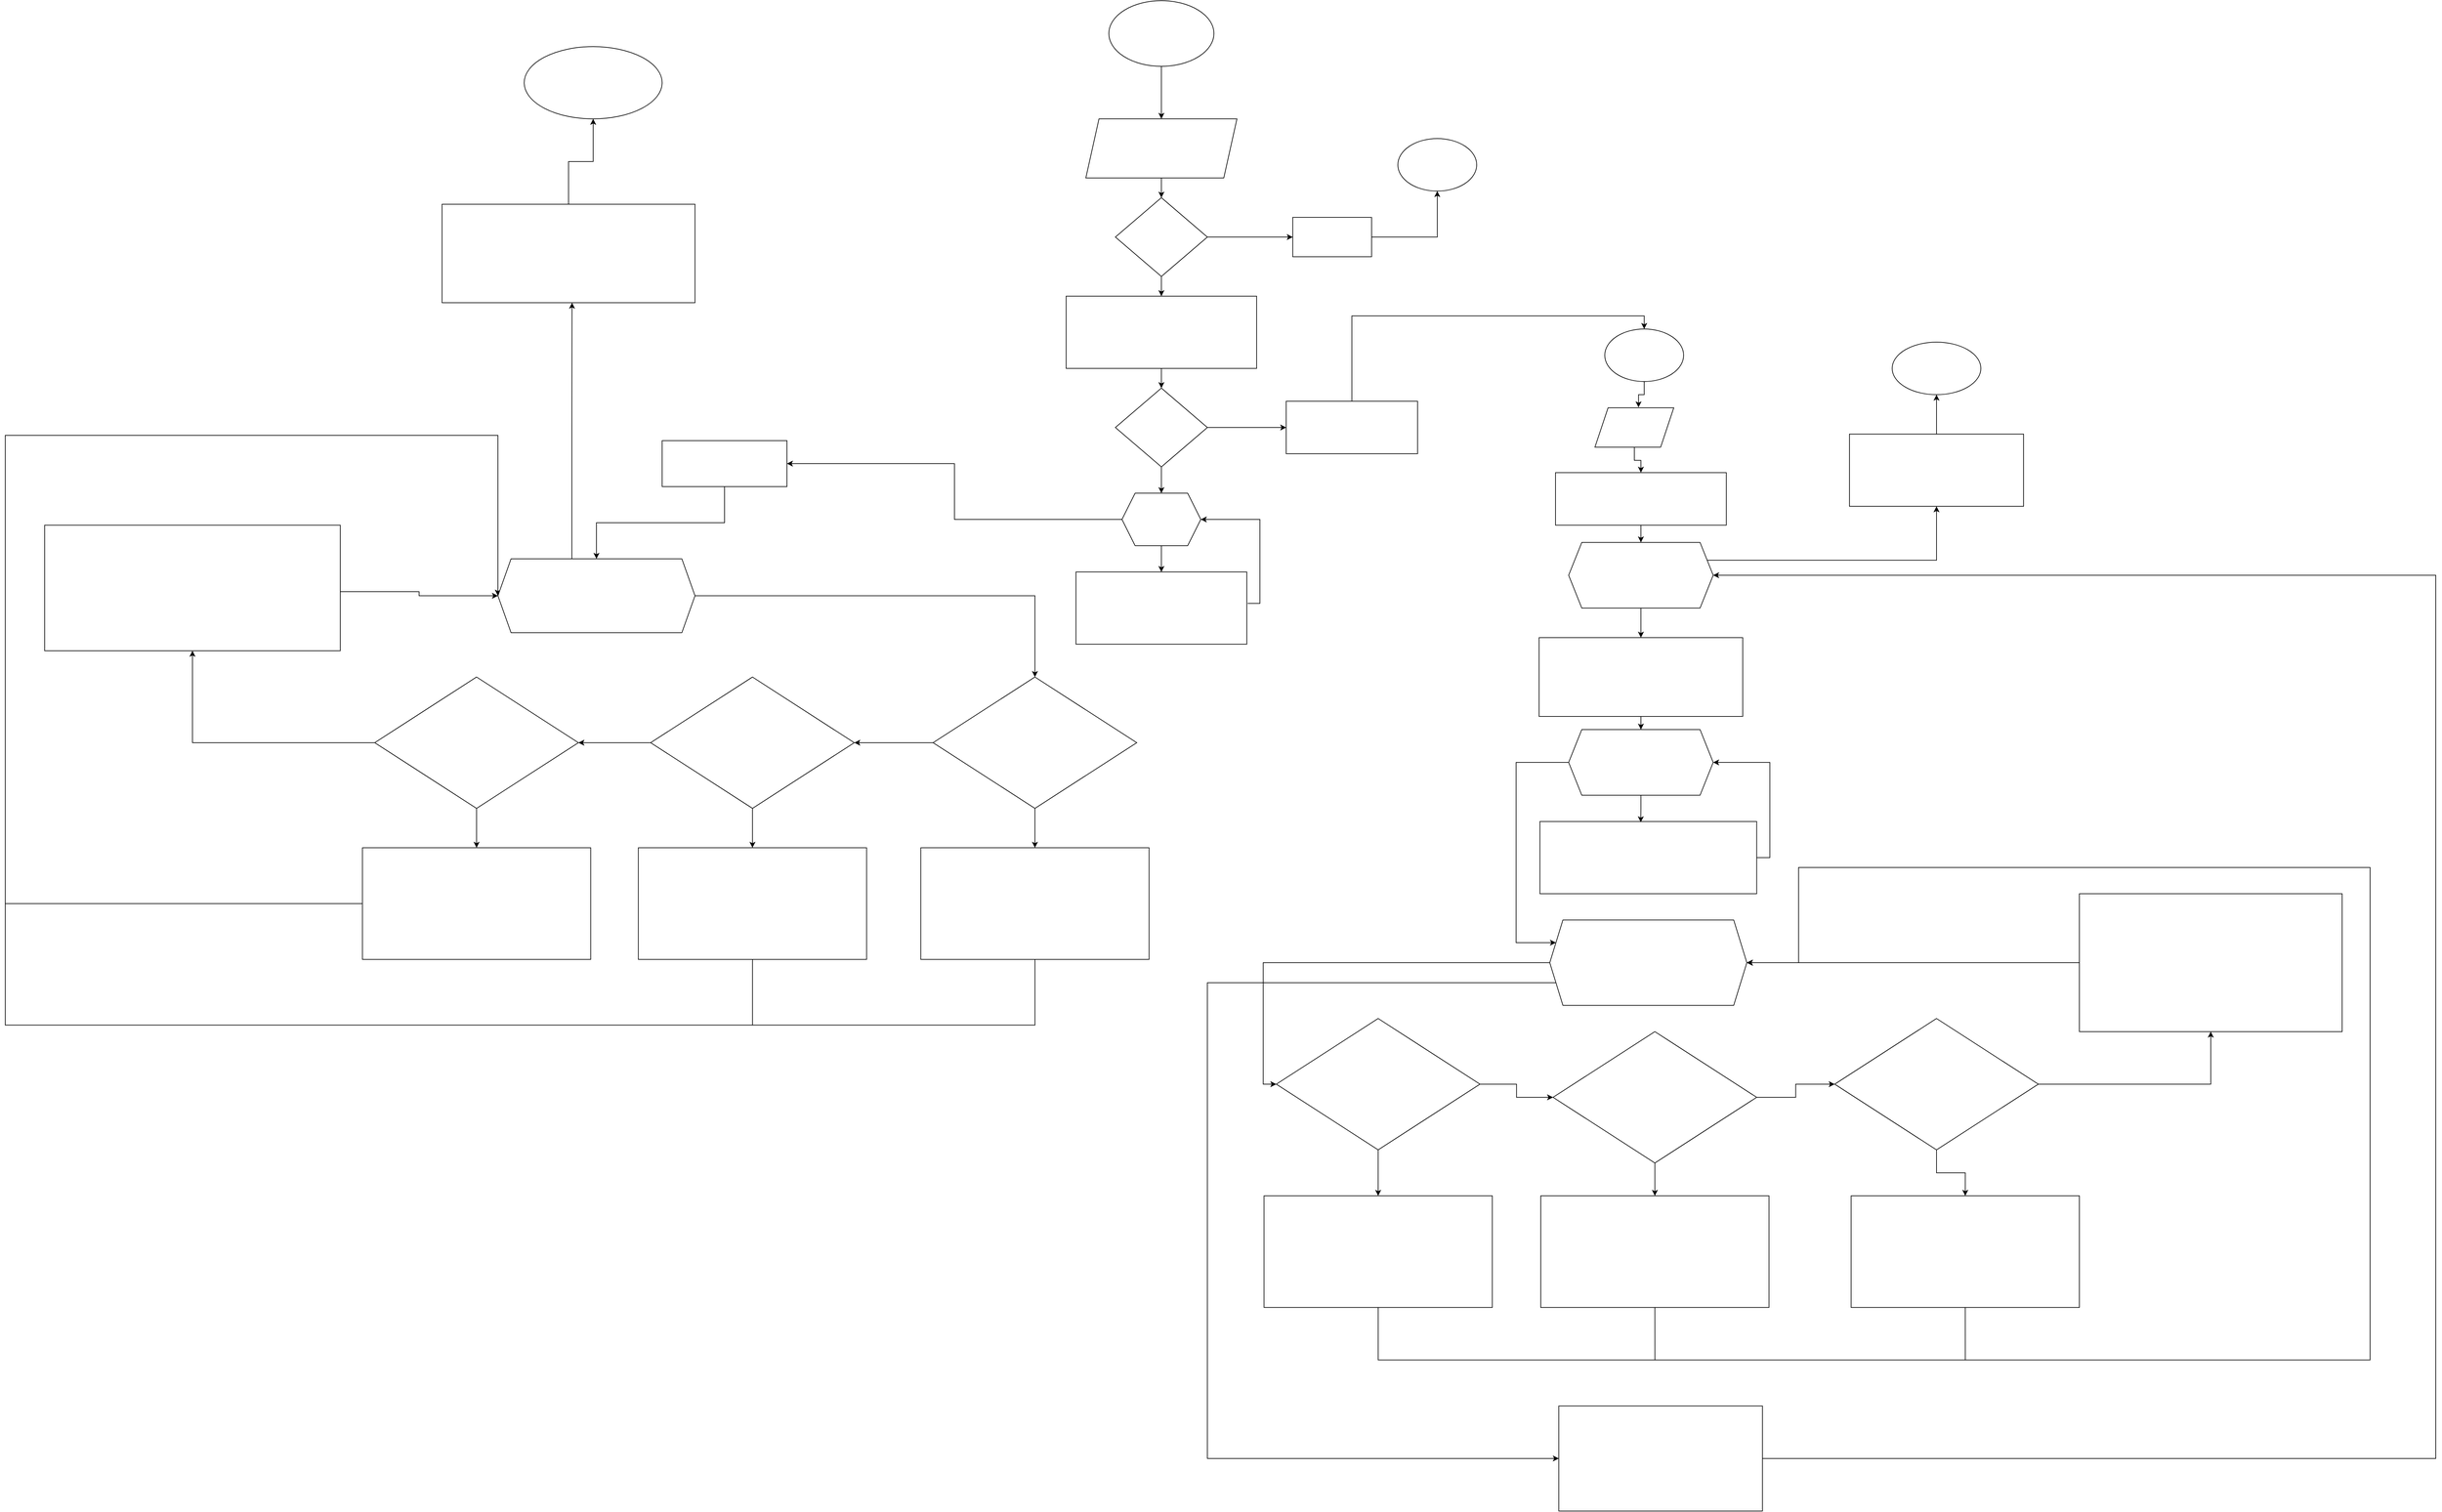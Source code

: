 <mxfile version="20.5.3" type="embed"><diagram id="Ll_qivSYwSle0fyhaXuh" name="Сторінка-1"><mxGraphModel dx="3422" dy="1571" grid="1" gridSize="10" guides="1" tooltips="1" connect="1" arrows="1" fold="1" page="0" pageScale="1" pageWidth="827" pageHeight="1169" background="none" math="0" shadow="0"><root><mxCell id="0"/><mxCell id="1" parent="0"/><mxCell id="2" style="edgeStyle=orthogonalEdgeStyle;rounded=0;orthogonalLoop=1;jettySize=auto;html=1;entryX=0.5;entryY=0;entryDx=0;entryDy=0;labelBackgroundColor=none;fontColor=#FFFFFF;fontFamily=Times New Roman;fontSize=13;" edge="1" parent="1" source="3" target="5"><mxGeometry relative="1" as="geometry"/></mxCell><mxCell id="3" value="Початок" style="ellipse;whiteSpace=wrap;html=1;labelBackgroundColor=none;fontColor=#FFFFFF;fontFamily=Times New Roman;fontSize=13;" vertex="1" parent="1"><mxGeometry x="90" y="-320" width="160" height="100" as="geometry"/></mxCell><mxCell id="4" style="edgeStyle=orthogonalEdgeStyle;rounded=0;orthogonalLoop=1;jettySize=auto;html=1;entryX=0.5;entryY=0;entryDx=0;entryDy=0;labelBackgroundColor=none;fontColor=#FFFFFF;fontFamily=Times New Roman;fontSize=13;" edge="1" parent="1" source="5" target="8"><mxGeometry relative="1" as="geometry"/></mxCell><mxCell id="5" value="&lt;div style=&quot;font-size: 13px;&quot;&gt;&lt;div style=&quot;font-size: 13px;&quot;&gt;Введення:&lt;/div&gt;&lt;div style=&quot;font-size: 13px;&quot;&gt;Object object&lt;/div&gt;&lt;/div&gt;" style="shape=parallelogram;perimeter=parallelogramPerimeter;whiteSpace=wrap;html=1;fixedSize=1;labelBackgroundColor=none;fontColor=#FFFFFF;fontFamily=Times New Roman;fontSize=13;" vertex="1" parent="1"><mxGeometry x="55" y="-140" width="230" height="90" as="geometry"/></mxCell><mxCell id="6" style="edgeStyle=orthogonalEdgeStyle;rounded=0;orthogonalLoop=1;jettySize=auto;html=1;entryX=0.5;entryY=0;entryDx=0;entryDy=0;labelBackgroundColor=none;fontColor=#FFFFFF;fontFamily=Times New Roman;fontSize=13;" edge="1" parent="1" source="8" target="13"><mxGeometry relative="1" as="geometry"/></mxCell><mxCell id="7" style="edgeStyle=orthogonalEdgeStyle;rounded=0;orthogonalLoop=1;jettySize=auto;html=1;entryX=0;entryY=0.5;entryDx=0;entryDy=0;labelBackgroundColor=none;fontColor=#FFFFFF;fontFamily=Times New Roman;fontSize=13;" edge="1" parent="1" source="8" target="10"><mxGeometry relative="1" as="geometry"/></mxCell><mxCell id="8" value="&lt;div style=&quot;font-size: 13px;&quot;&gt;&lt;div style=&quot;font-size: 13px;&quot;&gt;object == null&lt;/div&gt;&lt;/div&gt;" style="rhombus;whiteSpace=wrap;html=1;labelBackgroundColor=none;fontColor=#FFFFFF;fontFamily=Times New Roman;fontSize=13;" vertex="1" parent="1"><mxGeometry x="100" y="-20" width="140" height="120" as="geometry"/></mxCell><mxCell id="9" style="edgeStyle=orthogonalEdgeStyle;rounded=0;orthogonalLoop=1;jettySize=auto;html=1;entryX=0.5;entryY=1;entryDx=0;entryDy=0;labelBackgroundColor=none;fontColor=#FFFFFF;fontFamily=Times New Roman;fontSize=13;" edge="1" parent="1" source="10" target="11"><mxGeometry relative="1" as="geometry"/></mxCell><mxCell id="10" value="return null;" style="rounded=0;whiteSpace=wrap;html=1;labelBackgroundColor=none;fontColor=#FFFFFF;fontFamily=Times New Roman;fontSize=13;" vertex="1" parent="1"><mxGeometry x="370" y="10" width="120" height="60" as="geometry"/></mxCell><mxCell id="11" value="Кінець" style="ellipse;whiteSpace=wrap;html=1;labelBackgroundColor=none;fontColor=#FFFFFF;fontFamily=Times New Roman;fontSize=13;" vertex="1" parent="1"><mxGeometry x="530" y="-110" width="120" height="80" as="geometry"/></mxCell><mxCell id="12" style="edgeStyle=orthogonalEdgeStyle;rounded=0;orthogonalLoop=1;jettySize=auto;html=1;entryX=0.5;entryY=0;entryDx=0;entryDy=0;labelBackgroundColor=none;fontColor=#FFFFFF;fontFamily=Times New Roman;fontSize=13;" edge="1" parent="1" source="13" target="16"><mxGeometry relative="1" as="geometry"/></mxCell><mxCell id="13" value="&lt;div style=&quot;font-size: 13px;&quot;&gt;&lt;div style=&quot;font-size: 13px;&quot;&gt;Class&amp;lt;?&amp;gt; c = object.getClass();&lt;span style=&quot;font-size: 13px;&quot;&gt;&lt;br style=&quot;font-size: 13px;&quot;&gt;&lt;/span&gt;Field[] fields = c.getDeclaredFields()&lt;span style=&quot;font-size: 13px;&quot;&gt;;&lt;/span&gt;&lt;/div&gt;&lt;div style=&quot;font-size: 13px;&quot;&gt;&lt;div style=&quot;font-size: 13px;&quot;&gt;&lt;div style=&quot;font-size: 13px;&quot;&gt;Map&amp;lt;String, Object&amp;gt; map = &lt;span style=&quot;font-size: 13px;&quot;&gt;new &lt;/span&gt;HashMap&amp;lt;&amp;gt;()&lt;span style=&quot;font-size: 13px;&quot;&gt;;&lt;/span&gt;&lt;/div&gt;&lt;div style=&quot;font-size: 13px;&quot;&gt;&lt;div style=&quot;font-size: 13px;&quot;&gt;&lt;div style=&quot;font-size: 13px;&quot;&gt;StringBuilder sb = new StringBuilder()&lt;span style=&quot;font-size: 13px;&quot;&gt;;&lt;/span&gt;&lt;/div&gt;&lt;/div&gt;&lt;/div&gt;&lt;/div&gt;&lt;/div&gt;&lt;/div&gt;" style="rounded=0;whiteSpace=wrap;html=1;labelBackgroundColor=none;fontColor=#FFFFFF;fontFamily=Times New Roman;fontSize=13;" vertex="1" parent="1"><mxGeometry x="25" y="130" width="290" height="110" as="geometry"/></mxCell><mxCell id="14" style="edgeStyle=orthogonalEdgeStyle;rounded=0;orthogonalLoop=1;jettySize=auto;html=1;labelBackgroundColor=none;fontColor=#FFFFFF;fontFamily=Times New Roman;fontSize=13;" edge="1" parent="1" source="16" target="60"><mxGeometry relative="1" as="geometry"/></mxCell><mxCell id="15" style="edgeStyle=orthogonalEdgeStyle;rounded=0;orthogonalLoop=1;jettySize=auto;html=1;entryX=0;entryY=0.5;entryDx=0;entryDy=0;labelBackgroundColor=none;fontColor=#FFFFFF;fontFamily=Times New Roman;fontSize=13;" edge="1" parent="1" source="16" target="18"><mxGeometry relative="1" as="geometry"/></mxCell><mxCell id="16" value="&lt;div style=&quot;font-size: 13px;&quot;&gt;&lt;div style=&quot;font-size: 13px;&quot;&gt;&lt;div style=&quot;font-size: 13px;&quot;&gt;&lt;div style=&quot;font-size: 13px;&quot;&gt;c.isArray()&lt;/div&gt;&lt;/div&gt;&lt;/div&gt;&lt;/div&gt;" style="rhombus;whiteSpace=wrap;html=1;labelBackgroundColor=none;fontColor=#FFFFFF;fontFamily=Times New Roman;fontSize=13;" vertex="1" parent="1"><mxGeometry x="100" y="270" width="140" height="120" as="geometry"/></mxCell><mxCell id="17" style="edgeStyle=orthogonalEdgeStyle;rounded=0;orthogonalLoop=1;jettySize=auto;html=1;entryX=0.5;entryY=0;entryDx=0;entryDy=0;labelBackgroundColor=none;fontColor=#FFFFFF;fontFamily=Times New Roman;fontSize=13;" edge="1" parent="1" source="18" target="19"><mxGeometry relative="1" as="geometry"><Array as="points"><mxPoint x="460" y="160"/><mxPoint x="905" y="160"/></Array></mxGeometry></mxCell><mxCell id="18" value="&lt;div style=&quot;font-size: 13px;&quot;&gt;&lt;div style=&quot;font-size: 13px;&quot;&gt;return &lt;span style=&quot;font-style: italic; font-size: 13px;&quot;&gt;arrayToJSON&lt;/span&gt;(object)&lt;span style=&quot;font-size: 13px;&quot;&gt;;&lt;/span&gt;&lt;/div&gt;&lt;/div&gt;" style="rounded=0;whiteSpace=wrap;html=1;labelBackgroundColor=none;fontColor=#FFFFFF;fontFamily=Times New Roman;fontSize=13;" vertex="1" parent="1"><mxGeometry x="360" y="290" width="200" height="80" as="geometry"/></mxCell><mxCell id="19" value="Початок" style="ellipse;whiteSpace=wrap;html=1;labelBackgroundColor=none;fontColor=#FFFFFF;fontFamily=Times New Roman;fontSize=13;" vertex="1" parent="1"><mxGeometry x="845" y="180" width="120" height="80" as="geometry"/></mxCell><mxCell id="20" style="edgeStyle=orthogonalEdgeStyle;rounded=0;orthogonalLoop=1;jettySize=auto;html=1;entryX=0.5;entryY=0;entryDx=0;entryDy=0;labelBackgroundColor=none;fontColor=#FFFFFF;fontFamily=Times New Roman;fontSize=13;" edge="1" parent="1" source="21" target="23"><mxGeometry relative="1" as="geometry"/></mxCell><mxCell id="21" value="Введення:&lt;br style=&quot;font-size: 13px;&quot;&gt;Object object" style="shape=parallelogram;perimeter=parallelogramPerimeter;whiteSpace=wrap;html=1;fixedSize=1;labelBackgroundColor=none;fontColor=#FFFFFF;fontFamily=Times New Roman;fontSize=13;" vertex="1" parent="1"><mxGeometry x="830" y="300" width="120" height="60" as="geometry"/></mxCell><mxCell id="22" style="edgeStyle=orthogonalEdgeStyle;rounded=0;orthogonalLoop=1;jettySize=auto;html=1;entryX=0.5;entryY=0;entryDx=0;entryDy=0;labelBackgroundColor=none;fontColor=#FFFFFF;fontFamily=Times New Roman;fontSize=13;" edge="1" parent="1" source="23" target="26"><mxGeometry relative="1" as="geometry"/></mxCell><mxCell id="23" value="&lt;div style=&quot;font-size: 13px;&quot;&gt;&lt;div style=&quot;font-size: 13px;&quot;&gt;String s = &quot;&quot;&lt;span style=&quot;font-size: 13px;&quot;&gt;;&lt;br style=&quot;font-size: 13px;&quot;&gt;&lt;/span&gt;String s2 = &lt;span style=&quot;font-size: 13px;&quot;&gt;&quot;&quot;&lt;/span&gt;&lt;span style=&quot;font-size: 13px;&quot;&gt;;&lt;br style=&quot;font-size: 13px;&quot;&gt;&lt;/span&gt;&lt;span style=&quot;font-size: 13px;&quot;&gt;int &lt;/span&gt;length = Array.&lt;span style=&quot;font-style: italic; font-size: 13px;&quot;&gt;getLength&lt;/span&gt;(object)&lt;span style=&quot;font-size: 13px;&quot;&gt;;&lt;/span&gt;&lt;/div&gt;&lt;div style=&quot;font-size: 13px;&quot;&gt;&lt;div style=&quot;font-size: 13px;&quot;&gt;&lt;div style=&quot;font-size: 13px;&quot;&gt;s2 += (&quot;[&quot;)&lt;span style=&quot;font-size: 13px;&quot;&gt;;&lt;/span&gt;&lt;/div&gt;&lt;/div&gt;&lt;/div&gt;&lt;/div&gt;" style="rounded=0;whiteSpace=wrap;html=1;labelBackgroundColor=none;fontColor=#FFFFFF;fontFamily=Times New Roman;fontSize=13;" vertex="1" parent="1"><mxGeometry x="770" y="398.75" width="260" height="80" as="geometry"/></mxCell><mxCell id="24" style="edgeStyle=orthogonalEdgeStyle;rounded=0;orthogonalLoop=1;jettySize=auto;html=1;entryX=0.5;entryY=0;entryDx=0;entryDy=0;labelBackgroundColor=none;fontColor=#FFFFFF;fontFamily=Times New Roman;fontSize=13;" edge="1" parent="1" source="26" target="28"><mxGeometry relative="1" as="geometry"/></mxCell><mxCell id="25" style="edgeStyle=orthogonalEdgeStyle;rounded=0;orthogonalLoop=1;jettySize=auto;html=1;exitX=1;exitY=0.25;exitDx=0;exitDy=0;entryX=0.5;entryY=1;entryDx=0;entryDy=0;labelBackgroundColor=none;fontColor=#FFFFFF;fontFamily=Times New Roman;fontSize=13;" edge="1" parent="1" source="26" target="56"><mxGeometry relative="1" as="geometry"/></mxCell><mxCell id="26" value="&lt;div style=&quot;font-size: 13px;&quot;&gt;&lt;div style=&quot;font-size: 13px;&quot;&gt;int i = &lt;span style=&quot;font-size: 13px;&quot;&gt;0&lt;/span&gt;&lt;span style=&quot;font-size: 13px;&quot;&gt;; &lt;/span&gt;i &amp;lt; length&lt;span style=&quot;font-size: 13px;&quot;&gt;; &lt;/span&gt;i++&lt;/div&gt;&lt;/div&gt;" style="shape=hexagon;perimeter=hexagonPerimeter2;whiteSpace=wrap;html=1;fixedSize=1;labelBackgroundColor=none;fontColor=#FFFFFF;fontFamily=Times New Roman;fontSize=13;" vertex="1" parent="1"><mxGeometry x="790" y="505" width="220" height="100" as="geometry"/></mxCell><mxCell id="27" style="edgeStyle=orthogonalEdgeStyle;rounded=0;orthogonalLoop=1;jettySize=auto;html=1;entryX=0.5;entryY=0;entryDx=0;entryDy=0;labelBackgroundColor=none;fontColor=#FFFFFF;fontFamily=Times New Roman;fontSize=13;" edge="1" parent="1" source="28" target="30"><mxGeometry relative="1" as="geometry"/></mxCell><mxCell id="28" value="&lt;div style=&quot;font-size: 13px;&quot;&gt;&lt;div style=&quot;font-size: 13px;&quot;&gt;&lt;div style=&quot;font-size: 13px;&quot;&gt;&lt;div style=&quot;font-size: 13px;&quot;&gt;s2 += (&quot;{&quot;)&lt;span style=&quot;font-size: 13px;&quot;&gt;;&lt;br style=&quot;font-size: 13px;&quot;&gt;&lt;/span&gt;Class&amp;lt;?&amp;gt; c = Array.&lt;span style=&quot;font-style: italic; font-size: 13px;&quot;&gt;get&lt;/span&gt;(object&lt;span style=&quot;font-size: 13px;&quot;&gt;, &lt;/span&gt;i).getClass()&lt;span style=&quot;font-size: 13px;&quot;&gt;;&lt;br style=&quot;font-size: 13px;&quot;&gt;&lt;/span&gt;Field[] fields = c.getDeclaredFields()&lt;span style=&quot;font-size: 13px;&quot;&gt;;&lt;br style=&quot;font-size: 13px;&quot;&gt;&lt;/span&gt;Map&amp;lt;String&lt;span style=&quot;font-size: 13px;&quot;&gt;, &lt;/span&gt;Object&amp;gt; map = &lt;span style=&quot;font-size: 13px;&quot;&gt;new &lt;/span&gt;HashMap&amp;lt;&amp;gt;()&lt;span style=&quot;font-size: 13px;&quot;&gt;;&lt;/span&gt;&lt;/div&gt;&lt;/div&gt;&lt;/div&gt;&lt;/div&gt;" style="rounded=0;whiteSpace=wrap;html=1;labelBackgroundColor=none;fontColor=#FFFFFF;fontFamily=Times New Roman;fontSize=13;" vertex="1" parent="1"><mxGeometry x="745" y="650" width="310" height="120" as="geometry"/></mxCell><mxCell id="29" style="edgeStyle=orthogonalEdgeStyle;rounded=0;orthogonalLoop=1;jettySize=auto;html=1;entryX=0;entryY=0.25;entryDx=0;entryDy=0;labelBackgroundColor=none;fontColor=#FFFFFF;fontFamily=Times New Roman;fontSize=13;" edge="1" parent="1" source="30" target="35"><mxGeometry relative="1" as="geometry"><Array as="points"><mxPoint x="710" y="840"/><mxPoint x="710" y="1115"/></Array></mxGeometry></mxCell><mxCell id="30" value="&lt;div style=&quot;font-size: 13px;&quot;&gt;&lt;div style=&quot;font-size: 13px;&quot;&gt;&lt;div style=&quot;font-size: 13px;&quot;&gt;&lt;div style=&quot;font-size: 13px;&quot;&gt;Field f : fields&lt;/div&gt;&lt;/div&gt;&lt;/div&gt;&lt;/div&gt;" style="shape=hexagon;perimeter=hexagonPerimeter2;whiteSpace=wrap;html=1;fixedSize=1;labelBackgroundColor=none;fontColor=#FFFFFF;fontFamily=Times New Roman;fontSize=13;" vertex="1" parent="1"><mxGeometry x="790" y="790" width="220" height="100" as="geometry"/></mxCell><mxCell id="31" style="edgeStyle=orthogonalEdgeStyle;rounded=0;orthogonalLoop=1;jettySize=auto;html=1;entryX=1;entryY=0.5;entryDx=0;entryDy=0;exitX=1;exitY=0.5;exitDx=0;exitDy=0;labelBackgroundColor=none;fontColor=#FFFFFF;fontFamily=Times New Roman;fontSize=13;" edge="1" parent="1" source="32" target="30"><mxGeometry relative="1" as="geometry"/></mxCell><mxCell id="32" value="&lt;div style=&quot;font-size: 13px;&quot;&gt;&lt;div style=&quot;font-size: 13px;&quot;&gt;&lt;div style=&quot;font-size: 13px;&quot;&gt;&lt;div style=&quot;font-size: 13px;&quot;&gt;&lt;div style=&quot;font-size: 13px;&quot;&gt;&lt;div style=&quot;font-size: 13px;&quot;&gt;f.setAccessible(true)&lt;span style=&quot;font-size: 13px;&quot;&gt;;&lt;br style=&quot;font-size: 13px;&quot;&gt;&lt;/span&gt;map.put(f.getName()&lt;span style=&quot;font-size: 13px;&quot;&gt;, &lt;/span&gt;f.get(Array.&lt;span style=&quot;font-style: italic; font-size: 13px;&quot;&gt;get&lt;/span&gt;(object&lt;span style=&quot;font-size: 13px;&quot;&gt;, &lt;/span&gt;i)))&lt;span style=&quot;font-size: 13px;&quot;&gt;;&lt;/span&gt;&lt;/div&gt;&lt;/div&gt;&lt;/div&gt;&lt;/div&gt;&lt;/div&gt;&lt;/div&gt;" style="rounded=0;whiteSpace=wrap;html=1;labelBackgroundColor=none;fontColor=#FFFFFF;fontFamily=Times New Roman;fontSize=13;" vertex="1" parent="1"><mxGeometry x="746.25" y="930" width="330" height="110" as="geometry"/></mxCell><mxCell id="33" style="edgeStyle=orthogonalEdgeStyle;rounded=0;orthogonalLoop=1;jettySize=auto;html=1;entryX=0;entryY=0.5;entryDx=0;entryDy=0;labelBackgroundColor=none;fontColor=#FFFFFF;fontFamily=Times New Roman;fontSize=13;" edge="1" parent="1" source="35" target="38"><mxGeometry relative="1" as="geometry"/></mxCell><mxCell id="34" style="edgeStyle=orthogonalEdgeStyle;rounded=0;orthogonalLoop=1;jettySize=auto;html=1;exitX=0;exitY=0.75;exitDx=0;exitDy=0;entryX=0;entryY=0.5;entryDx=0;entryDy=0;labelBackgroundColor=none;fontColor=#FFFFFF;fontFamily=Times New Roman;fontSize=13;" edge="1" parent="1" source="35" target="54"><mxGeometry relative="1" as="geometry"><Array as="points"><mxPoint x="240" y="1176"/><mxPoint x="240" y="1900"/></Array></mxGeometry></mxCell><mxCell id="35" value="&lt;div style=&quot;font-size: 13px;&quot;&gt;&lt;div style=&quot;font-size: 13px;&quot;&gt;&lt;div style=&quot;font-size: 13px;&quot;&gt;&lt;div style=&quot;font-size: 13px;&quot;&gt;&lt;div style=&quot;font-size: 13px;&quot;&gt;&lt;div style=&quot;font-size: 13px;&quot;&gt;Map.Entry&amp;lt;String, Object&amp;gt; m : map.entrySet()&lt;/div&gt;&lt;/div&gt;&lt;/div&gt;&lt;/div&gt;&lt;/div&gt;&lt;/div&gt;" style="shape=hexagon;perimeter=hexagonPerimeter2;whiteSpace=wrap;html=1;fixedSize=1;labelBackgroundColor=none;fontColor=#FFFFFF;fontFamily=Times New Roman;fontSize=13;" vertex="1" parent="1"><mxGeometry x="761.25" y="1080" width="300" height="130" as="geometry"/></mxCell><mxCell id="36" style="edgeStyle=orthogonalEdgeStyle;rounded=0;orthogonalLoop=1;jettySize=auto;html=1;entryX=0.5;entryY=0;entryDx=0;entryDy=0;labelBackgroundColor=none;fontColor=#FFFFFF;fontFamily=Times New Roman;fontSize=13;" edge="1" parent="1" source="38" target="46"><mxGeometry relative="1" as="geometry"/></mxCell><mxCell id="37" style="edgeStyle=orthogonalEdgeStyle;rounded=0;orthogonalLoop=1;jettySize=auto;html=1;entryX=0;entryY=0.5;entryDx=0;entryDy=0;labelBackgroundColor=none;fontColor=#FFFFFF;fontFamily=Times New Roman;fontSize=13;" edge="1" parent="1" source="38" target="41"><mxGeometry relative="1" as="geometry"/></mxCell><mxCell id="38" value="&lt;div style=&quot;font-size: 13px;&quot;&gt;&lt;div style=&quot;font-size: 13px;&quot;&gt;m.getValue() instanceof Integer ||&lt;/div&gt;&lt;div style=&quot;font-size: 13px;&quot;&gt; m.getValue() &lt;span style=&quot;font-size: 13px;&quot;&gt;instanceof &lt;/span&gt;Double&lt;/div&gt;&lt;/div&gt;" style="rhombus;whiteSpace=wrap;html=1;labelBackgroundColor=none;fontColor=#FFFFFF;fontFamily=Times New Roman;fontSize=13;" vertex="1" parent="1"><mxGeometry x="345" y="1230" width="310" height="200" as="geometry"/></mxCell><mxCell id="39" style="edgeStyle=orthogonalEdgeStyle;rounded=0;orthogonalLoop=1;jettySize=auto;html=1;entryX=0.5;entryY=0;entryDx=0;entryDy=0;labelBackgroundColor=none;fontColor=#FFFFFF;fontFamily=Times New Roman;fontSize=13;" edge="1" parent="1" source="41" target="48"><mxGeometry relative="1" as="geometry"/></mxCell><mxCell id="40" style="edgeStyle=orthogonalEdgeStyle;rounded=0;orthogonalLoop=1;jettySize=auto;html=1;entryX=0;entryY=0.5;entryDx=0;entryDy=0;labelBackgroundColor=none;fontColor=#FFFFFF;fontFamily=Times New Roman;fontSize=13;" edge="1" parent="1" source="41" target="44"><mxGeometry relative="1" as="geometry"/></mxCell><mxCell id="41" value="&lt;div style=&quot;font-size: 13px;&quot;&gt;&lt;div style=&quot;font-size: 13px;&quot;&gt;&lt;div style=&quot;font-size: 13px;&quot;&gt;&lt;div style=&quot;font-size: 13px;&quot;&gt;m.getValue() instanceof String&lt;/div&gt;&lt;/div&gt;&lt;/div&gt;&lt;/div&gt;" style="rhombus;whiteSpace=wrap;html=1;labelBackgroundColor=none;fontColor=#FFFFFF;fontFamily=Times New Roman;fontSize=13;" vertex="1" parent="1"><mxGeometry x="766.25" y="1250" width="310" height="200" as="geometry"/></mxCell><mxCell id="42" style="edgeStyle=orthogonalEdgeStyle;rounded=0;orthogonalLoop=1;jettySize=auto;html=1;entryX=0.5;entryY=0;entryDx=0;entryDy=0;labelBackgroundColor=none;fontColor=#FFFFFF;fontFamily=Times New Roman;fontSize=13;" edge="1" parent="1" source="44" target="50"><mxGeometry relative="1" as="geometry"/></mxCell><mxCell id="43" style="edgeStyle=orthogonalEdgeStyle;rounded=0;orthogonalLoop=1;jettySize=auto;html=1;entryX=0.5;entryY=1;entryDx=0;entryDy=0;labelBackgroundColor=none;fontColor=#FFFFFF;fontFamily=Times New Roman;fontSize=13;" edge="1" parent="1" source="44" target="52"><mxGeometry relative="1" as="geometry"/></mxCell><mxCell id="44" value="&lt;div style=&quot;font-size: 13px;&quot;&gt;&lt;div style=&quot;font-size: 13px;&quot;&gt;&lt;div style=&quot;font-size: 13px;&quot;&gt;&lt;div style=&quot;font-size: 13px;&quot;&gt;m.getValue() instanceof Boolean&lt;/div&gt;&lt;/div&gt;&lt;/div&gt;&lt;/div&gt;" style="rhombus;whiteSpace=wrap;html=1;labelBackgroundColor=none;fontColor=#FFFFFF;fontFamily=Times New Roman;fontSize=13;" vertex="1" parent="1"><mxGeometry x="1195" y="1230" width="310" height="200" as="geometry"/></mxCell><mxCell id="45" style="edgeStyle=orthogonalEdgeStyle;rounded=0;orthogonalLoop=1;jettySize=auto;html=1;entryX=1;entryY=0.5;entryDx=0;entryDy=0;labelBackgroundColor=none;fontColor=#FFFFFF;fontFamily=Times New Roman;fontSize=13;" edge="1" parent="1" source="46" target="35"><mxGeometry relative="1" as="geometry"><Array as="points"><mxPoint x="500" y="1750"/><mxPoint x="2010" y="1750"/><mxPoint x="2010" y="1000"/><mxPoint x="1140" y="1000"/><mxPoint x="1140" y="1145"/></Array></mxGeometry></mxCell><mxCell id="46" value="&lt;div style=&quot;font-size: 13px;&quot;&gt;&lt;div style=&quot;font-size: 13px;&quot;&gt;s+=(&quot;&lt;span style=&quot;font-size: 13px;&quot;&gt;\&quot;&lt;/span&gt;&lt;span style=&quot;font-size: 13px;&quot;&gt;&quot;&lt;/span&gt;+m.getKey()+&lt;span style=&quot;font-size: 13px;&quot;&gt;&quot;&lt;/span&gt;&lt;span style=&quot;font-size: 13px;&quot;&gt;\&quot;&lt;/span&gt;&lt;span style=&quot;font-size: 13px;&quot;&gt;&quot;&lt;/span&gt;+&lt;span style=&quot;font-size: 13px;&quot;&gt;&quot; : &quot;&lt;/span&gt;+m.getValue()+&lt;span style=&quot;font-size: 13px;&quot;&gt;&quot;, &quot;&lt;/span&gt;)&lt;span style=&quot;font-size: 13px;&quot;&gt;;&lt;br style=&quot;font-size: 13px;&quot;&gt;&lt;/span&gt;&lt;/div&gt;&lt;/div&gt;" style="whiteSpace=wrap;html=1;labelBackgroundColor=none;fontColor=#FFFFFF;fontFamily=Times New Roman;fontSize=13;" vertex="1" parent="1"><mxGeometry x="326.25" y="1500" width="347.5" height="170" as="geometry"/></mxCell><mxCell id="47" style="edgeStyle=orthogonalEdgeStyle;rounded=0;orthogonalLoop=1;jettySize=auto;html=1;entryX=1;entryY=0.5;entryDx=0;entryDy=0;exitX=0.5;exitY=1;exitDx=0;exitDy=0;labelBackgroundColor=none;fontColor=#FFFFFF;fontFamily=Times New Roman;fontSize=13;" edge="1" parent="1" source="48" target="35"><mxGeometry relative="1" as="geometry"><Array as="points"><mxPoint x="921" y="1750"/><mxPoint x="2010" y="1750"/><mxPoint x="2010" y="1000"/><mxPoint x="1140" y="1000"/><mxPoint x="1140" y="1145"/></Array></mxGeometry></mxCell><mxCell id="48" value="&lt;div style=&quot;font-size: 13px;&quot;&gt;&lt;div style=&quot;font-size: 13px;&quot;&gt;&lt;div style=&quot;font-size: 13px;&quot;&gt;&lt;div style=&quot;font-size: 13px;&quot;&gt;s+=(&quot;&lt;span style=&quot;font-size: 13px;&quot;&gt;\&quot;&lt;/span&gt;&lt;span style=&quot;font-size: 13px;&quot;&gt;&quot;&lt;/span&gt;+m.getKey()+&lt;span style=&quot;font-size: 13px;&quot;&gt;&quot;&lt;/span&gt;&lt;span style=&quot;font-size: 13px;&quot;&gt;\&quot;&lt;/span&gt;&lt;span style=&quot;font-size: 13px;&quot;&gt;&quot;&lt;/span&gt;+&lt;span style=&quot;font-size: 13px;&quot;&gt;&quot; : &lt;/span&gt;&lt;span style=&quot;font-size: 13px;&quot;&gt;\&quot;&lt;/span&gt;&lt;span style=&quot;font-size: 13px;&quot;&gt;&quot;&lt;/span&gt;+m.getValue()+&lt;span style=&quot;font-size: 13px;&quot;&gt;&quot;&lt;/span&gt;&lt;span style=&quot;font-size: 13px;&quot;&gt;\&quot;&lt;/span&gt;&lt;span style=&quot;font-size: 13px;&quot;&gt;, &quot;&lt;/span&gt;)&lt;span style=&quot;font-size: 13px;&quot;&gt;;&lt;/span&gt;&lt;/div&gt;&lt;/div&gt;&lt;/div&gt;&lt;/div&gt;" style="whiteSpace=wrap;html=1;labelBackgroundColor=none;fontColor=#FFFFFF;fontFamily=Times New Roman;fontSize=13;" vertex="1" parent="1"><mxGeometry x="747.5" y="1500" width="347.5" height="170" as="geometry"/></mxCell><mxCell id="49" style="edgeStyle=orthogonalEdgeStyle;rounded=0;orthogonalLoop=1;jettySize=auto;html=1;entryX=1;entryY=0.5;entryDx=0;entryDy=0;exitX=0.5;exitY=1;exitDx=0;exitDy=0;labelBackgroundColor=none;fontColor=#FFFFFF;fontFamily=Times New Roman;fontSize=13;" edge="1" parent="1" source="50" target="35"><mxGeometry relative="1" as="geometry"><Array as="points"><mxPoint x="1394" y="1750"/><mxPoint x="2010" y="1750"/><mxPoint x="2010" y="1000"/><mxPoint x="1140" y="1000"/><mxPoint x="1140" y="1145"/></Array></mxGeometry></mxCell><mxCell id="50" value="&lt;div style=&quot;font-size: 13px;&quot;&gt;&lt;div style=&quot;font-size: 13px;&quot;&gt;&lt;div style=&quot;font-size: 13px;&quot;&gt;&lt;div style=&quot;font-size: 13px;&quot;&gt;s+=(&quot;&lt;span style=&quot;font-size: 13px;&quot;&gt;\&quot;&lt;/span&gt;&lt;span style=&quot;font-size: 13px;&quot;&gt;&quot;&lt;/span&gt;+m.getKey()+&lt;span style=&quot;font-size: 13px;&quot;&gt;&quot;&lt;/span&gt;&lt;span style=&quot;font-size: 13px;&quot;&gt;\&quot;&lt;/span&gt;&lt;span style=&quot;font-size: 13px;&quot;&gt;&quot;&lt;/span&gt;+&lt;span style=&quot;font-size: 13px;&quot;&gt;&quot; : &quot;&lt;/span&gt;+m.getValue()+&lt;span style=&quot;font-size: 13px;&quot;&gt;&quot;, &quot;&lt;/span&gt;)&lt;span style=&quot;font-size: 13px;&quot;&gt;;&lt;/span&gt;&lt;/div&gt;&lt;/div&gt;&lt;/div&gt;&lt;/div&gt;" style="whiteSpace=wrap;html=1;labelBackgroundColor=none;fontColor=#FFFFFF;fontFamily=Times New Roman;fontSize=13;" vertex="1" parent="1"><mxGeometry x="1220" y="1500" width="347.5" height="170" as="geometry"/></mxCell><mxCell id="51" style="edgeStyle=orthogonalEdgeStyle;rounded=0;orthogonalLoop=1;jettySize=auto;html=1;entryX=1;entryY=0.5;entryDx=0;entryDy=0;labelBackgroundColor=none;fontColor=#FFFFFF;fontFamily=Times New Roman;fontSize=13;" edge="1" parent="1" source="52" target="35"><mxGeometry relative="1" as="geometry"/></mxCell><mxCell id="52" value="&lt;div style=&quot;font-size: 13px;&quot;&gt;&lt;div style=&quot;font-size: 13px;&quot;&gt;&lt;div style=&quot;font-size: 13px;&quot;&gt;&lt;div style=&quot;font-size: 13px;&quot;&gt;s+=(&quot;&lt;span style=&quot;font-size: 13px;&quot;&gt;\&quot;&lt;/span&gt;&lt;span style=&quot;font-size: 13px;&quot;&gt;&quot;&lt;/span&gt;+m.getKey()+&lt;span style=&quot;font-size: 13px;&quot;&gt;&quot;&lt;/span&gt;&lt;span style=&quot;font-size: 13px;&quot;&gt;\&quot;&lt;/span&gt;&lt;span style=&quot;font-size: 13px;&quot;&gt;&quot;&lt;/span&gt;+&lt;span style=&quot;font-size: 13px;&quot;&gt;&quot; : &quot;&lt;/span&gt;+&lt;span style=&quot;font-style: italic; font-size: 13px;&quot;&gt;toArray&lt;/span&gt;(m.getValue())+&lt;span style=&quot;font-size: 13px;&quot;&gt;&quot;, &quot;&lt;/span&gt;)&lt;span style=&quot;font-size: 13px;&quot;&gt;;&lt;/span&gt;&lt;/div&gt;&lt;/div&gt;&lt;/div&gt;&lt;/div&gt;" style="whiteSpace=wrap;html=1;labelBackgroundColor=none;fontColor=#FFFFFF;fontFamily=Times New Roman;fontSize=13;" vertex="1" parent="1"><mxGeometry x="1567.5" y="1040" width="400" height="210" as="geometry"/></mxCell><mxCell id="53" style="edgeStyle=orthogonalEdgeStyle;rounded=0;orthogonalLoop=1;jettySize=auto;html=1;entryX=1;entryY=0.5;entryDx=0;entryDy=0;labelBackgroundColor=none;fontColor=#FFFFFF;fontFamily=Times New Roman;fontSize=13;" edge="1" parent="1" source="54" target="26"><mxGeometry relative="1" as="geometry"><Array as="points"><mxPoint x="2110" y="1900"/><mxPoint x="2110" y="555"/></Array></mxGeometry></mxCell><mxCell id="54" value="&lt;div style=&quot;font-size: 13px;&quot;&gt;&lt;div style=&quot;font-size: 13px;&quot;&gt;s2 += s.substring(0&lt;span style=&quot;font-size: 13px;&quot;&gt;, &lt;/span&gt;s.length() - &lt;span style=&quot;font-size: 13px;&quot;&gt;2&lt;/span&gt;)&lt;span style=&quot;font-size: 13px;&quot;&gt;;&lt;br style=&quot;font-size: 13px;&quot;&gt;&lt;/span&gt;s2 += (&lt;span style=&quot;font-size: 13px;&quot;&gt;&quot;}, &quot;&lt;/span&gt;)&lt;span style=&quot;font-size: 13px;&quot;&gt;;&lt;br style=&quot;font-size: 13px;&quot;&gt;&lt;/span&gt;s = &lt;span style=&quot;font-size: 13px;&quot;&gt;&quot;&quot;&lt;/span&gt;&lt;span style=&quot;font-size: 13px;&quot;&gt;;&lt;/span&gt;&lt;/div&gt;&lt;/div&gt;" style="rounded=0;whiteSpace=wrap;html=1;labelBackgroundColor=none;fontColor=#FFFFFF;fontFamily=Times New Roman;fontSize=13;" vertex="1" parent="1"><mxGeometry x="775" y="1820" width="310" height="160" as="geometry"/></mxCell><mxCell id="55" style="edgeStyle=orthogonalEdgeStyle;rounded=0;orthogonalLoop=1;jettySize=auto;html=1;entryX=0.5;entryY=1;entryDx=0;entryDy=0;labelBackgroundColor=none;fontColor=#FFFFFF;fontFamily=Times New Roman;fontSize=13;" edge="1" parent="1" source="56" target="57"><mxGeometry relative="1" as="geometry"/></mxCell><mxCell id="56" value="&lt;div style=&quot;font-size: 13px;&quot;&gt;&lt;div style=&quot;font-size: 13px;&quot;&gt;s2 = s2.substring(0&lt;span style=&quot;font-size: 13px;&quot;&gt;, &lt;/span&gt;s2.length() - &lt;span style=&quot;font-size: 13px;&quot;&gt;2&lt;/span&gt;)&lt;span style=&quot;font-size: 13px;&quot;&gt;;&lt;br style=&quot;font-size: 13px;&quot;&gt;&lt;/span&gt;s2 += (&lt;span style=&quot;font-size: 13px;&quot;&gt;&quot;]&quot;&lt;/span&gt;)&lt;span style=&quot;font-size: 13px;&quot;&gt;;&lt;br style=&quot;font-size: 13px;&quot;&gt;&lt;/span&gt;&lt;span style=&quot;font-size: 13px;&quot;&gt;return &lt;/span&gt;s2&lt;span style=&quot;font-size: 13px;&quot;&gt;;&lt;/span&gt;&lt;/div&gt;&lt;/div&gt;" style="rounded=0;whiteSpace=wrap;html=1;labelBackgroundColor=none;fontColor=#FFFFFF;fontFamily=Times New Roman;fontSize=13;" vertex="1" parent="1"><mxGeometry x="1217.5" y="340" width="265" height="110" as="geometry"/></mxCell><mxCell id="57" value="Кінець" style="ellipse;whiteSpace=wrap;html=1;labelBackgroundColor=none;fontColor=#FFFFFF;fontFamily=Times New Roman;fontSize=13;" vertex="1" parent="1"><mxGeometry x="1282.5" y="200" width="135" height="80" as="geometry"/></mxCell><mxCell id="58" style="edgeStyle=orthogonalEdgeStyle;rounded=0;orthogonalLoop=1;jettySize=auto;html=1;entryX=0.5;entryY=0;entryDx=0;entryDy=0;labelBackgroundColor=none;fontColor=#FFFFFF;fontFamily=Times New Roman;fontSize=13;" edge="1" parent="1" source="60" target="62"><mxGeometry relative="1" as="geometry"/></mxCell><mxCell id="59" style="edgeStyle=orthogonalEdgeStyle;rounded=0;orthogonalLoop=1;jettySize=auto;html=1;entryX=1;entryY=0.5;entryDx=0;entryDy=0;labelBackgroundColor=none;fontColor=#FFFFFF;fontFamily=Times New Roman;fontSize=13;" edge="1" parent="1" source="60" target="82"><mxGeometry relative="1" as="geometry"/></mxCell><mxCell id="60" value="&lt;div style=&quot;font-size: 13px;&quot;&gt;&lt;div style=&quot;font-size: 13px;&quot;&gt;Field f : fields&lt;/div&gt;&lt;/div&gt;" style="shape=hexagon;perimeter=hexagonPerimeter2;whiteSpace=wrap;html=1;fixedSize=1;labelBackgroundColor=none;fontColor=#FFFFFF;fontFamily=Times New Roman;fontSize=13;" vertex="1" parent="1"><mxGeometry x="110" y="430" width="120" height="80" as="geometry"/></mxCell><mxCell id="61" style="edgeStyle=orthogonalEdgeStyle;rounded=0;orthogonalLoop=1;jettySize=auto;html=1;entryX=1;entryY=0.5;entryDx=0;entryDy=0;exitX=1.005;exitY=0.435;exitDx=0;exitDy=0;exitPerimeter=0;labelBackgroundColor=none;fontColor=#FFFFFF;fontFamily=Times New Roman;fontSize=13;" edge="1" parent="1" source="62" target="60"><mxGeometry relative="1" as="geometry"><Array as="points"><mxPoint x="320" y="598"/><mxPoint x="320" y="470"/></Array></mxGeometry></mxCell><mxCell id="62" value="&lt;div style=&quot;font-size: 13px;&quot;&gt;&lt;div style=&quot;font-size: 13px;&quot;&gt;f.setAccessible(true)&lt;span style=&quot;font-size: 13px;&quot;&gt;;&lt;/span&gt;&lt;span style=&quot;font-size: 13px;&quot;&gt;&lt;br style=&quot;font-size: 13px;&quot;&gt;&lt;/span&gt;map.put(f.getName()&lt;span style=&quot;font-size: 13px;&quot;&gt;, &lt;/span&gt;f.get(object))&lt;span style=&quot;font-size: 13px;&quot;&gt;;&lt;/span&gt;&lt;/div&gt;&lt;/div&gt;" style="rounded=0;whiteSpace=wrap;html=1;labelBackgroundColor=none;fontColor=#FFFFFF;fontFamily=Times New Roman;fontSize=13;" vertex="1" parent="1"><mxGeometry x="40" y="550" width="260" height="110" as="geometry"/></mxCell><mxCell id="63" style="edgeStyle=orthogonalEdgeStyle;rounded=0;orthogonalLoop=1;jettySize=auto;html=1;entryX=0.5;entryY=1;entryDx=0;entryDy=0;labelBackgroundColor=none;fontColor=#FFFFFF;fontFamily=Times New Roman;fontSize=13;" edge="1" parent="1" source="65" target="84"><mxGeometry relative="1" as="geometry"/></mxCell><mxCell id="64" style="edgeStyle=orthogonalEdgeStyle;rounded=0;orthogonalLoop=1;jettySize=auto;html=1;entryX=0.5;entryY=0;entryDx=0;entryDy=0;labelBackgroundColor=none;fontColor=#FFFFFF;fontFamily=Times New Roman;fontSize=13;" edge="1" parent="1" source="65" target="73"><mxGeometry relative="1" as="geometry"/></mxCell><mxCell id="65" value="&lt;div style=&quot;font-size: 13px;&quot;&gt;&lt;div style=&quot;font-size: 13px;&quot;&gt;&lt;div style=&quot;font-size: 13px;&quot;&gt;&lt;div style=&quot;font-size: 13px;&quot;&gt;&lt;div style=&quot;font-size: 13px;&quot;&gt;&lt;div style=&quot;font-size: 13px;&quot;&gt;m.getValue() instanceof Boolean&lt;/div&gt;&lt;/div&gt;&lt;/div&gt;&lt;/div&gt;&lt;/div&gt;&lt;/div&gt;" style="rhombus;whiteSpace=wrap;html=1;labelBackgroundColor=none;fontColor=#FFFFFF;fontFamily=Times New Roman;fontSize=13;" vertex="1" parent="1"><mxGeometry x="-1027.5" y="710" width="310" height="200" as="geometry"/></mxCell><mxCell id="66" style="edgeStyle=orthogonalEdgeStyle;rounded=0;orthogonalLoop=1;jettySize=auto;html=1;entryX=1;entryY=0.5;entryDx=0;entryDy=0;labelBackgroundColor=none;fontColor=#FFFFFF;fontFamily=Times New Roman;fontSize=13;" edge="1" parent="1" source="68" target="65"><mxGeometry relative="1" as="geometry"/></mxCell><mxCell id="67" style="edgeStyle=orthogonalEdgeStyle;rounded=0;orthogonalLoop=1;jettySize=auto;html=1;entryX=0.5;entryY=0;entryDx=0;entryDy=0;labelBackgroundColor=none;fontColor=#FFFFFF;fontFamily=Times New Roman;fontSize=13;" edge="1" parent="1" source="68" target="75"><mxGeometry relative="1" as="geometry"/></mxCell><mxCell id="68" value="&lt;div style=&quot;font-size: 13px;&quot;&gt;&lt;div style=&quot;font-size: 13px;&quot;&gt;&lt;div style=&quot;font-size: 13px;&quot;&gt;&lt;div style=&quot;font-size: 13px;&quot;&gt;&lt;div style=&quot;font-size: 13px;&quot;&gt;&lt;div style=&quot;font-size: 13px;&quot;&gt;&lt;div style=&quot;font-size: 13px;&quot;&gt;&lt;div style=&quot;font-size: 13px;&quot;&gt;m.getValue() instanceof String&lt;/div&gt;&lt;/div&gt;&lt;/div&gt;&lt;/div&gt;&lt;/div&gt;&lt;/div&gt;&lt;/div&gt;&lt;/div&gt;" style="rhombus;whiteSpace=wrap;html=1;labelBackgroundColor=none;fontColor=#FFFFFF;fontFamily=Times New Roman;fontSize=13;" vertex="1" parent="1"><mxGeometry x="-607.5" y="710" width="310" height="200" as="geometry"/></mxCell><mxCell id="69" style="edgeStyle=orthogonalEdgeStyle;rounded=0;orthogonalLoop=1;jettySize=auto;html=1;entryX=0.5;entryY=0;entryDx=0;entryDy=0;labelBackgroundColor=none;fontColor=#FFFFFF;fontFamily=Times New Roman;fontSize=13;" edge="1" parent="1" source="71" target="77"><mxGeometry relative="1" as="geometry"/></mxCell><mxCell id="70" style="edgeStyle=orthogonalEdgeStyle;rounded=0;orthogonalLoop=1;jettySize=auto;html=1;entryX=1;entryY=0.5;entryDx=0;entryDy=0;labelBackgroundColor=none;fontColor=#FFFFFF;fontFamily=Times New Roman;fontSize=13;" edge="1" parent="1" source="71" target="68"><mxGeometry relative="1" as="geometry"/></mxCell><mxCell id="71" value="&lt;div style=&quot;font-size: 13px;&quot;&gt;&lt;div style=&quot;font-size: 13px;&quot;&gt;&lt;div style=&quot;font-size: 13px;&quot;&gt;&lt;div style=&quot;font-size: 13px;&quot;&gt;&lt;div style=&quot;font-size: 13px;&quot;&gt;&lt;div style=&quot;font-size: 13px;&quot;&gt;&lt;div style=&quot;font-size: 13px;&quot;&gt;&lt;div style=&quot;font-size: 13px;&quot;&gt;m.getValue() instanceof Integer &lt;/div&gt;&lt;div style=&quot;font-size: 13px;&quot;&gt;|| m.getValue() &lt;span style=&quot;font-size: 13px;&quot;&gt;instanceof &lt;/span&gt;Double&lt;/div&gt;&lt;/div&gt;&lt;/div&gt;&lt;/div&gt;&lt;/div&gt;&lt;/div&gt;&lt;/div&gt;&lt;/div&gt;" style="rhombus;whiteSpace=wrap;html=1;labelBackgroundColor=none;fontColor=#FFFFFF;fontFamily=Times New Roman;fontSize=13;" vertex="1" parent="1"><mxGeometry x="-177.5" y="710" width="310" height="200" as="geometry"/></mxCell><mxCell id="72" style="edgeStyle=orthogonalEdgeStyle;rounded=0;orthogonalLoop=1;jettySize=auto;html=1;entryX=0;entryY=0.5;entryDx=0;entryDy=0;labelBackgroundColor=none;fontColor=#FFFFFF;fontFamily=Times New Roman;fontSize=13;" edge="1" parent="1" source="73" target="80"><mxGeometry relative="1" as="geometry"><Array as="points"><mxPoint x="-1590" y="1055"/><mxPoint x="-1590" y="342"/></Array></mxGeometry></mxCell><mxCell id="73" value="&lt;div style=&quot;font-size: 13px;&quot;&gt;&lt;div style=&quot;font-size: 13px;&quot;&gt;s+=(&quot;&lt;span style=&quot;font-size: 13px;&quot;&gt;\&quot;&lt;/span&gt;&lt;span style=&quot;font-size: 13px;&quot;&gt;&quot;&lt;/span&gt;+m.getKey()+&lt;span style=&quot;font-size: 13px;&quot;&gt;&quot;&lt;/span&gt;&lt;span style=&quot;font-size: 13px;&quot;&gt;\&quot;&lt;/span&gt;&lt;span style=&quot;font-size: 13px;&quot;&gt;&quot;&lt;/span&gt;+&lt;span style=&quot;font-size: 13px;&quot;&gt;&quot; : &quot;&lt;/span&gt;+m.getValue()+&lt;span style=&quot;font-size: 13px;&quot;&gt;&quot;, &quot;&lt;/span&gt;)&lt;span style=&quot;font-size: 13px;&quot;&gt;;&lt;br style=&quot;font-size: 13px;&quot;&gt;&lt;/span&gt;&lt;/div&gt;&lt;/div&gt;" style="whiteSpace=wrap;html=1;labelBackgroundColor=none;fontColor=#FFFFFF;fontFamily=Times New Roman;fontSize=13;" vertex="1" parent="1"><mxGeometry x="-1046.25" y="970" width="347.5" height="170" as="geometry"/></mxCell><mxCell id="74" style="edgeStyle=orthogonalEdgeStyle;rounded=0;orthogonalLoop=1;jettySize=auto;html=1;entryX=0;entryY=0.5;entryDx=0;entryDy=0;labelBackgroundColor=none;fontColor=#FFFFFF;fontFamily=Times New Roman;fontSize=13;" edge="1" parent="1" source="75" target="80"><mxGeometry relative="1" as="geometry"><Array as="points"><mxPoint x="-453" y="1240"/><mxPoint x="-1590" y="1240"/><mxPoint x="-1590" y="342"/></Array></mxGeometry></mxCell><mxCell id="75" value="&lt;div style=&quot;font-size: 13px;&quot;&gt;&lt;div style=&quot;font-size: 13px;&quot;&gt;&lt;div style=&quot;font-size: 13px;&quot;&gt;&lt;div style=&quot;font-size: 13px;&quot;&gt;s+=(&quot;&lt;span style=&quot;font-size: 13px;&quot;&gt;\&quot;&lt;/span&gt;&lt;span style=&quot;font-size: 13px;&quot;&gt;&quot;&lt;/span&gt;+m.getKey()+&lt;span style=&quot;font-size: 13px;&quot;&gt;&quot;&lt;/span&gt;&lt;span style=&quot;font-size: 13px;&quot;&gt;\&quot;&lt;/span&gt;&lt;span style=&quot;font-size: 13px;&quot;&gt;&quot;&lt;/span&gt;+&lt;span style=&quot;font-size: 13px;&quot;&gt;&quot; : &lt;/span&gt;&lt;span style=&quot;font-size: 13px;&quot;&gt;\&quot;&lt;/span&gt;&lt;span style=&quot;font-size: 13px;&quot;&gt;&quot;&lt;/span&gt;+m.getValue()+&lt;span style=&quot;font-size: 13px;&quot;&gt;&quot;&lt;/span&gt;&lt;span style=&quot;font-size: 13px;&quot;&gt;\&quot;&lt;/span&gt;&lt;span style=&quot;font-size: 13px;&quot;&gt;, &quot;&lt;/span&gt;)&lt;span style=&quot;font-size: 13px;&quot;&gt;;&lt;/span&gt;&lt;/div&gt;&lt;/div&gt;&lt;/div&gt;&lt;/div&gt;" style="whiteSpace=wrap;html=1;labelBackgroundColor=none;fontColor=#FFFFFF;fontFamily=Times New Roman;fontSize=13;" vertex="1" parent="1"><mxGeometry x="-626.25" y="970" width="347.5" height="170" as="geometry"/></mxCell><mxCell id="76" style="edgeStyle=orthogonalEdgeStyle;rounded=0;orthogonalLoop=1;jettySize=auto;html=1;entryX=0;entryY=0.5;entryDx=0;entryDy=0;labelBackgroundColor=none;fontColor=#FFFFFF;fontFamily=Times New Roman;fontSize=13;" edge="1" parent="1" source="77" target="80"><mxGeometry relative="1" as="geometry"><Array as="points"><mxPoint x="-23" y="1240"/><mxPoint x="-1590" y="1240"/><mxPoint x="-1590" y="342"/></Array></mxGeometry></mxCell><mxCell id="77" value="&lt;div style=&quot;font-size: 13px;&quot;&gt;&lt;div style=&quot;font-size: 13px;&quot;&gt;&lt;div style=&quot;font-size: 13px;&quot;&gt;&lt;div style=&quot;font-size: 13px;&quot;&gt;s+=(&quot;&lt;span style=&quot;font-size: 13px;&quot;&gt;\&quot;&lt;/span&gt;&lt;span style=&quot;font-size: 13px;&quot;&gt;&quot;&lt;/span&gt;+m.getKey()+&lt;span style=&quot;font-size: 13px;&quot;&gt;&quot;&lt;/span&gt;&lt;span style=&quot;font-size: 13px;&quot;&gt;\&quot;&lt;/span&gt;&lt;span style=&quot;font-size: 13px;&quot;&gt;&quot;&lt;/span&gt;+&lt;span style=&quot;font-size: 13px;&quot;&gt;&quot; : &quot;&lt;/span&gt;+m.getValue()+&lt;span style=&quot;font-size: 13px;&quot;&gt;&quot;, &quot;&lt;/span&gt;)&lt;span style=&quot;font-size: 13px;&quot;&gt;;&lt;/span&gt;&lt;/div&gt;&lt;/div&gt;&lt;/div&gt;&lt;/div&gt;" style="whiteSpace=wrap;html=1;labelBackgroundColor=none;fontColor=#FFFFFF;fontFamily=Times New Roman;fontSize=13;" vertex="1" parent="1"><mxGeometry x="-196.25" y="970" width="347.5" height="170" as="geometry"/></mxCell><mxCell id="78" style="edgeStyle=orthogonalEdgeStyle;rounded=0;orthogonalLoop=1;jettySize=auto;html=1;entryX=0.5;entryY=0;entryDx=0;entryDy=0;labelBackgroundColor=none;fontColor=#FFFFFF;fontFamily=Times New Roman;fontSize=13;" edge="1" parent="1" source="80" target="71"><mxGeometry relative="1" as="geometry"/></mxCell><mxCell id="79" style="edgeStyle=orthogonalEdgeStyle;rounded=0;orthogonalLoop=1;jettySize=auto;html=1;exitX=0.375;exitY=0;exitDx=0;exitDy=0;labelBackgroundColor=none;fontColor=#FFFFFF;fontFamily=Times New Roman;fontSize=13;" edge="1" parent="1" source="80"><mxGeometry relative="1" as="geometry"><mxPoint x="-727.182" y="140" as="targetPoint"/></mxGeometry></mxCell><mxCell id="80" value="&lt;div style=&quot;font-size: 13px;&quot;&gt;&lt;div style=&quot;font-size: 13px;&quot;&gt;Map.Entry&amp;lt;String, Object&amp;gt; m : map.entrySet()&lt;/div&gt;&lt;/div&gt;" style="shape=hexagon;perimeter=hexagonPerimeter2;whiteSpace=wrap;html=1;fixedSize=1;labelBackgroundColor=none;fontColor=#FFFFFF;fontFamily=Times New Roman;fontSize=13;" vertex="1" parent="1"><mxGeometry x="-840" y="530" width="300" height="112.5" as="geometry"/></mxCell><mxCell id="81" style="edgeStyle=orthogonalEdgeStyle;rounded=0;orthogonalLoop=1;jettySize=auto;html=1;entryX=0.5;entryY=0;entryDx=0;entryDy=0;labelBackgroundColor=none;fontColor=#FFFFFF;fontFamily=Times New Roman;fontSize=13;" edge="1" parent="1" source="82" target="80"><mxGeometry relative="1" as="geometry"/></mxCell><mxCell id="82" value="&lt;div style=&quot;font-size: 13px;&quot;&gt;&lt;div style=&quot;font-size: 13px;&quot;&gt;sb.append(&quot;{&quot;)&lt;span style=&quot;font-size: 13px;&quot;&gt;;&lt;/span&gt;&lt;/div&gt;&lt;/div&gt;" style="rounded=0;whiteSpace=wrap;html=1;labelBackgroundColor=none;fontColor=#FFFFFF;fontFamily=Times New Roman;fontSize=13;" vertex="1" parent="1"><mxGeometry x="-590" y="350" width="190" height="70" as="geometry"/></mxCell><mxCell id="83" style="edgeStyle=orthogonalEdgeStyle;rounded=0;orthogonalLoop=1;jettySize=auto;html=1;entryX=0;entryY=0.5;entryDx=0;entryDy=0;labelBackgroundColor=none;fontColor=#FFFFFF;fontFamily=Times New Roman;fontSize=13;" edge="1" parent="1" source="84" target="80"><mxGeometry relative="1" as="geometry"><Array as="points"><mxPoint x="-960" y="580"/><mxPoint x="-960" y="586"/></Array></mxGeometry></mxCell><mxCell id="84" value="&lt;div style=&quot;font-size: 13px;&quot;&gt;&lt;div style=&quot;font-size: 13px;&quot;&gt;&lt;div style=&quot;font-size: 13px;&quot;&gt;&lt;div style=&quot;font-size: 13px;&quot;&gt;sb.append(&quot;&lt;span style=&quot;font-size: 13px;&quot;&gt;\&quot;&lt;/span&gt;&lt;span style=&quot;font-size: 13px;&quot;&gt;&quot;&lt;/span&gt;+m.getKey()+&lt;span style=&quot;font-size: 13px;&quot;&gt;&quot;&lt;/span&gt;&lt;span style=&quot;font-size: 13px;&quot;&gt;\&quot;&lt;/span&gt;&lt;span style=&quot;font-size: 13px;&quot;&gt;&quot;&lt;/span&gt;+&lt;span style=&quot;font-size: 13px;&quot;&gt;&quot; : &quot;&lt;/span&gt;+&lt;span style=&quot;font-style: italic; font-size: 13px;&quot;&gt;toArray&lt;/span&gt;(m.getValue())+&lt;span style=&quot;font-size: 13px;&quot;&gt;&quot;, &quot;&lt;/span&gt;)&lt;span style=&quot;font-size: 13px;&quot;&gt;;&lt;/span&gt;&lt;/div&gt;&lt;/div&gt;&lt;/div&gt;&lt;/div&gt;" style="whiteSpace=wrap;html=1;labelBackgroundColor=none;fontColor=#FFFFFF;fontFamily=Times New Roman;fontSize=13;" vertex="1" parent="1"><mxGeometry x="-1530" y="478.75" width="450" height="191.25" as="geometry"/></mxCell><mxCell id="85" style="edgeStyle=orthogonalEdgeStyle;rounded=0;orthogonalLoop=1;jettySize=auto;html=1;entryX=0.5;entryY=1;entryDx=0;entryDy=0;labelBackgroundColor=none;fontColor=#FFFFFF;fontFamily=Times New Roman;fontSize=13;" edge="1" parent="1" source="86" target="87"><mxGeometry relative="1" as="geometry"/></mxCell><mxCell id="86" value="&lt;div style=&quot;font-size: 13px;&quot;&gt;&lt;div style=&quot;font-size: 13px;&quot;&gt;String sbString = sb.toString();&lt;br style=&quot;font-size: 13px;&quot;&gt;&lt;span style=&quot;font-size: 13px;&quot;&gt;return &lt;/span&gt;sbString.substring(&lt;span style=&quot;font-size: 13px;&quot;&gt;0&lt;/span&gt;&lt;span style=&quot;font-size: 13px;&quot;&gt;,&lt;/span&gt;sbString.length()-&lt;span style=&quot;font-size: 13px;&quot;&gt;2&lt;/span&gt;)+&lt;span style=&quot;font-size: 13px;&quot;&gt;&quot;}&quot;&lt;/span&gt;&lt;span style=&quot;font-size: 13px;&quot;&gt;;&lt;/span&gt;&lt;/div&gt;&lt;/div&gt;" style="rounded=0;whiteSpace=wrap;html=1;labelBackgroundColor=none;fontColor=#FFFFFF;fontFamily=Times New Roman;fontSize=13;" vertex="1" parent="1"><mxGeometry x="-925" y="-10" width="385" height="150" as="geometry"/></mxCell><mxCell id="87" value="&lt;b style=&quot;font-size: 13px;&quot;&gt;&lt;font style=&quot;font-size: 13px;&quot;&gt;Кінець&lt;/font&gt;&lt;/b&gt;" style="ellipse;whiteSpace=wrap;html=1;labelBackgroundColor=none;fontColor=#FFFFFF;fontFamily=Times New Roman;fontSize=13;" vertex="1" parent="1"><mxGeometry x="-800" y="-250" width="210" height="110" as="geometry"/></mxCell><mxCell id="88" style="edgeStyle=orthogonalEdgeStyle;rounded=0;orthogonalLoop=1;jettySize=auto;html=1;entryX=0.553;entryY=-0.011;entryDx=0;entryDy=0;entryPerimeter=0;labelBackgroundColor=none;fontColor=#FFFFFF;fontFamily=Times New Roman;fontSize=13;" edge="1" parent="1" source="19" target="21"><mxGeometry relative="1" as="geometry"/></mxCell><mxCell id="89" style="edgeStyle=orthogonalEdgeStyle;rounded=0;orthogonalLoop=1;jettySize=auto;html=1;entryX=0.465;entryY=0.011;entryDx=0;entryDy=0;entryPerimeter=0;labelBackgroundColor=none;fontColor=#FFFFFF;fontFamily=Times New Roman;fontSize=13;" edge="1" parent="1" source="30" target="32"><mxGeometry relative="1" as="geometry"/></mxCell><mxCell id="90" style="edgeStyle=orthogonalEdgeStyle;rounded=0;orthogonalLoop=1;jettySize=auto;html=1;exitX=0.5;exitY=1;exitDx=0;exitDy=0;labelBackgroundColor=none;fontColor=#FFFFFF;fontFamily=Times New Roman;fontSize=13;" edge="1" parent="1" source="86" target="86"><mxGeometry relative="1" as="geometry"/></mxCell><mxCell id="91" value="&lt;b style=&quot;font-size: 13px;&quot;&gt;ТАК&lt;/b&gt;" style="text;html=1;align=center;verticalAlign=middle;resizable=0;points=[];autosize=1;strokeColor=none;fillColor=none;fontColor=#FFFFFF;fontFamily=Times New Roman;fontSize=13;" vertex="1" parent="1"><mxGeometry x="210" y="-10" width="50" height="30" as="geometry"/></mxCell><mxCell id="92" value="&lt;b style=&quot;font-size: 13px;&quot;&gt;НІ&lt;/b&gt;" style="text;html=1;align=center;verticalAlign=middle;resizable=0;points=[];autosize=1;strokeColor=none;fillColor=none;fontColor=#FFFFFF;fontFamily=Times New Roman;fontSize=13;" vertex="1" parent="1"><mxGeometry x="170" y="90" width="40" height="30" as="geometry"/></mxCell><mxCell id="93" value="&lt;b style=&quot;font-size: 13px;&quot;&gt;НІ&lt;/b&gt;" style="text;html=1;align=center;verticalAlign=middle;resizable=0;points=[];autosize=1;strokeColor=none;fillColor=none;fontColor=#FFFFFF;fontFamily=Times New Roman;fontSize=13;" vertex="1" parent="1"><mxGeometry x="170" y="380" width="40" height="30" as="geometry"/></mxCell><mxCell id="94" value="&lt;b style=&quot;font-size: 13px;&quot;&gt;ТАК&lt;/b&gt;" style="text;html=1;align=center;verticalAlign=middle;resizable=0;points=[];autosize=1;strokeColor=none;fillColor=none;fontColor=#FFFFFF;fontFamily=Times New Roman;fontSize=13;" vertex="1" parent="1"><mxGeometry x="220" y="300" width="50" height="30" as="geometry"/></mxCell><mxCell id="95" value="&lt;b style=&quot;font-size: 13px;&quot;&gt;НІ&lt;/b&gt;" style="text;html=1;align=center;verticalAlign=middle;resizable=0;points=[];autosize=1;strokeColor=none;fillColor=none;fontColor=#FFFFFF;fontFamily=Times New Roman;fontSize=13;" vertex="1" parent="1"><mxGeometry x="990" y="505" width="40" height="30" as="geometry"/></mxCell><mxCell id="96" value="&lt;b style=&quot;font-size: 13px;&quot;&gt;ТАК&lt;/b&gt;" style="text;html=1;align=center;verticalAlign=middle;resizable=0;points=[];autosize=1;strokeColor=none;fillColor=none;fontColor=#FFFFFF;fontFamily=Times New Roman;fontSize=13;" vertex="1" parent="1"><mxGeometry x="896.25" y="605" width="50" height="30" as="geometry"/></mxCell><mxCell id="97" value="&lt;b style=&quot;font-size: 13px;&quot;&gt;ТАК&lt;/b&gt;" style="text;html=1;align=center;verticalAlign=middle;resizable=0;points=[];autosize=1;strokeColor=none;fillColor=none;fontColor=#FFFFFF;fontFamily=Times New Roman;fontSize=13;" vertex="1" parent="1"><mxGeometry x="896.25" y="890" width="50" height="30" as="geometry"/></mxCell><mxCell id="98" value="&lt;b style=&quot;font-size: 13px;&quot;&gt;ТАК&lt;/b&gt;" style="text;html=1;align=center;verticalAlign=middle;resizable=0;points=[];autosize=1;strokeColor=none;fillColor=none;fontColor=#FFFFFF;fontFamily=Times New Roman;fontSize=13;" vertex="1" parent="1"><mxGeometry x="720" y="1120" width="50" height="30" as="geometry"/></mxCell><mxCell id="99" value="&lt;b style=&quot;font-size: 13px;&quot;&gt;ТАК&lt;/b&gt;" style="text;html=1;align=center;verticalAlign=middle;resizable=0;points=[];autosize=1;strokeColor=none;fillColor=none;fontColor=#FFFFFF;fontFamily=Times New Roman;fontSize=13;" vertex="1" parent="1"><mxGeometry x="500" y="1420" width="50" height="30" as="geometry"/></mxCell><mxCell id="100" value="&lt;b style=&quot;font-size: 13px;&quot;&gt;ТАК&lt;/b&gt;" style="text;html=1;align=center;verticalAlign=middle;resizable=0;points=[];autosize=1;strokeColor=none;fillColor=none;fontColor=#FFFFFF;fontFamily=Times New Roman;fontSize=13;" vertex="1" parent="1"><mxGeometry x="915" y="1440" width="50" height="30" as="geometry"/></mxCell><mxCell id="101" value="&lt;b style=&quot;font-size: 13px;&quot;&gt;ТАК&lt;/b&gt;" style="text;html=1;align=center;verticalAlign=middle;resizable=0;points=[];autosize=1;strokeColor=none;fillColor=none;fontColor=#FFFFFF;fontFamily=Times New Roman;fontSize=13;" vertex="1" parent="1"><mxGeometry x="1350" y="1420" width="50" height="30" as="geometry"/></mxCell><mxCell id="102" value="&lt;b style=&quot;font-size: 13px;&quot;&gt;НІ&lt;/b&gt;" style="text;html=1;align=center;verticalAlign=middle;resizable=0;points=[];autosize=1;strokeColor=none;fillColor=none;fontColor=#FFFFFF;fontFamily=Times New Roman;fontSize=13;" vertex="1" parent="1"><mxGeometry x="80" y="440" width="40" height="30" as="geometry"/></mxCell><mxCell id="103" value="&lt;b style=&quot;font-size: 13px;&quot;&gt;Ні&lt;/b&gt;" style="text;html=1;align=center;verticalAlign=middle;resizable=0;points=[];autosize=1;strokeColor=none;fillColor=none;fontColor=#FFFFFF;fontFamily=Times New Roman;fontSize=13;" vertex="1" parent="1"><mxGeometry x="745" y="1180" width="40" height="30" as="geometry"/></mxCell><mxCell id="104" value="&lt;b style=&quot;font-size: 13px;&quot;&gt;Ні&lt;/b&gt;" style="text;html=1;align=center;verticalAlign=middle;resizable=0;points=[];autosize=1;strokeColor=none;fillColor=none;fontColor=#FFFFFF;fontFamily=Times New Roman;fontSize=13;" vertex="1" parent="1"><mxGeometry x="650" y="1300" width="40" height="30" as="geometry"/></mxCell><mxCell id="105" value="&lt;b style=&quot;font-size: 13px;&quot;&gt;Ні&lt;/b&gt;" style="text;html=1;align=center;verticalAlign=middle;resizable=0;points=[];autosize=1;strokeColor=none;fillColor=none;fontColor=#FFFFFF;fontFamily=Times New Roman;fontSize=13;" vertex="1" parent="1"><mxGeometry x="1055" y="1315" width="40" height="30" as="geometry"/></mxCell><mxCell id="106" value="&lt;b style=&quot;font-size: 13px;&quot;&gt;Ні&lt;/b&gt;" style="text;html=1;align=center;verticalAlign=middle;resizable=0;points=[];autosize=1;strokeColor=none;fillColor=none;fontColor=#FFFFFF;fontFamily=Times New Roman;fontSize=13;" vertex="1" parent="1"><mxGeometry x="1482.5" y="1300" width="40" height="30" as="geometry"/></mxCell><mxCell id="107" value="&lt;b style=&quot;font-size: 13px;&quot;&gt;ТАК&lt;/b&gt;" style="text;html=1;align=center;verticalAlign=middle;resizable=0;points=[];autosize=1;strokeColor=none;fillColor=none;fontColor=#FFFFFF;fontFamily=Times New Roman;fontSize=13;" vertex="1" parent="1"><mxGeometry x="165" y="510" width="50" height="30" as="geometry"/></mxCell><mxCell id="108" value="&lt;b style=&quot;font-size: 13px;&quot;&gt;НІ&lt;/b&gt;" style="text;html=1;align=center;verticalAlign=middle;resizable=0;points=[];autosize=1;strokeColor=none;fillColor=none;fontColor=#FFFFFF;fontFamily=Times New Roman;fontSize=13;" vertex="1" parent="1"><mxGeometry x="-770" y="500" width="40" height="30" as="geometry"/></mxCell><mxCell id="109" value="&lt;b style=&quot;font-size: 13px;&quot;&gt;ТАК&lt;/b&gt;" style="text;html=1;align=center;verticalAlign=middle;resizable=0;points=[];autosize=1;strokeColor=none;fillColor=none;fontColor=#FFFFFF;fontFamily=Times New Roman;fontSize=13;" vertex="1" parent="1"><mxGeometry x="-540" y="600" width="50" height="30" as="geometry"/></mxCell><mxCell id="110" value="&lt;b style=&quot;font-size: 13px;&quot;&gt;ТАК&lt;/b&gt;" style="text;html=1;align=center;verticalAlign=middle;resizable=0;points=[];autosize=1;strokeColor=none;fillColor=none;fontColor=#FFFFFF;fontFamily=Times New Roman;fontSize=13;" vertex="1" parent="1"><mxGeometry x="-25" y="910" width="50" height="30" as="geometry"/></mxCell><mxCell id="111" value="&lt;b style=&quot;font-size: 13px;&quot;&gt;ТАК&lt;/b&gt;" style="text;html=1;align=center;verticalAlign=middle;resizable=0;points=[];autosize=1;strokeColor=none;fillColor=none;fontColor=#FFFFFF;fontFamily=Times New Roman;fontSize=13;" vertex="1" parent="1"><mxGeometry x="-450" y="910" width="50" height="30" as="geometry"/></mxCell><mxCell id="112" value="&lt;b style=&quot;font-size: 13px;&quot;&gt;ТАК&lt;/b&gt;" style="text;html=1;align=center;verticalAlign=middle;resizable=0;points=[];autosize=1;strokeColor=none;fillColor=none;fontColor=#FFFFFF;fontFamily=Times New Roman;fontSize=13;" vertex="1" parent="1"><mxGeometry x="-870" y="910" width="50" height="30" as="geometry"/></mxCell><mxCell id="113" value="&lt;b style=&quot;font-size: 13px;&quot;&gt;НІ&lt;/b&gt;" style="text;html=1;align=center;verticalAlign=middle;resizable=0;points=[];autosize=1;strokeColor=none;fillColor=none;fontColor=#FFFFFF;fontFamily=Times New Roman;fontSize=13;" vertex="1" parent="1"><mxGeometry x="-200" y="780" width="40" height="30" as="geometry"/></mxCell><mxCell id="114" value="&lt;b style=&quot;font-size: 13px;&quot;&gt;НІ&lt;/b&gt;" style="text;html=1;align=center;verticalAlign=middle;resizable=0;points=[];autosize=1;strokeColor=none;fillColor=none;fontColor=#FFFFFF;fontFamily=Times New Roman;fontSize=13;" vertex="1" parent="1"><mxGeometry x="-1050" y="780" width="40" height="30" as="geometry"/></mxCell><mxCell id="115" value="&lt;b style=&quot;font-size: 13px;&quot;&gt;НІ&lt;/b&gt;" style="text;html=1;align=center;verticalAlign=middle;resizable=0;points=[];autosize=1;strokeColor=none;fillColor=none;fontColor=#FFFFFF;fontFamily=Times New Roman;fontSize=13;" vertex="1" parent="1"><mxGeometry x="-640" y="780" width="40" height="30" as="geometry"/></mxCell></root></mxGraphModel></diagram></mxfile>